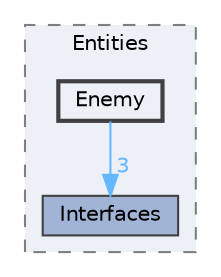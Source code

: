 digraph "src/Entities/Enemy"
{
 // LATEX_PDF_SIZE
  bgcolor="transparent";
  edge [fontname=Helvetica,fontsize=10,labelfontname=Helvetica,labelfontsize=10];
  node [fontname=Helvetica,fontsize=10,shape=box,height=0.2,width=0.4];
  compound=true
  subgraph clusterdir_093f3b7f7c7a61ef21fffb3d339f67e1 {
    graph [ bgcolor="#edf0f7", pencolor="grey50", label="Entities", fontname=Helvetica,fontsize=10 style="filled,dashed", URL="dir_093f3b7f7c7a61ef21fffb3d339f67e1.html",tooltip=""]
  dir_2f7af6774a4c274ab0eed2e9e1f001c1 [label="Interfaces", fillcolor="#a2b4d6", color="grey25", style="filled", URL="dir_2f7af6774a4c274ab0eed2e9e1f001c1.html",tooltip=""];
  dir_9b0740762e506851f19473ee692bf7f4 [label="Enemy", fillcolor="#edf0f7", color="grey25", style="filled,bold", URL="dir_9b0740762e506851f19473ee692bf7f4.html",tooltip=""];
  }
  dir_9b0740762e506851f19473ee692bf7f4->dir_2f7af6774a4c274ab0eed2e9e1f001c1 [headlabel="3", labeldistance=1.5 headhref="dir_000004_000009.html" href="dir_000004_000009.html" color="steelblue1" fontcolor="steelblue1"];
}
